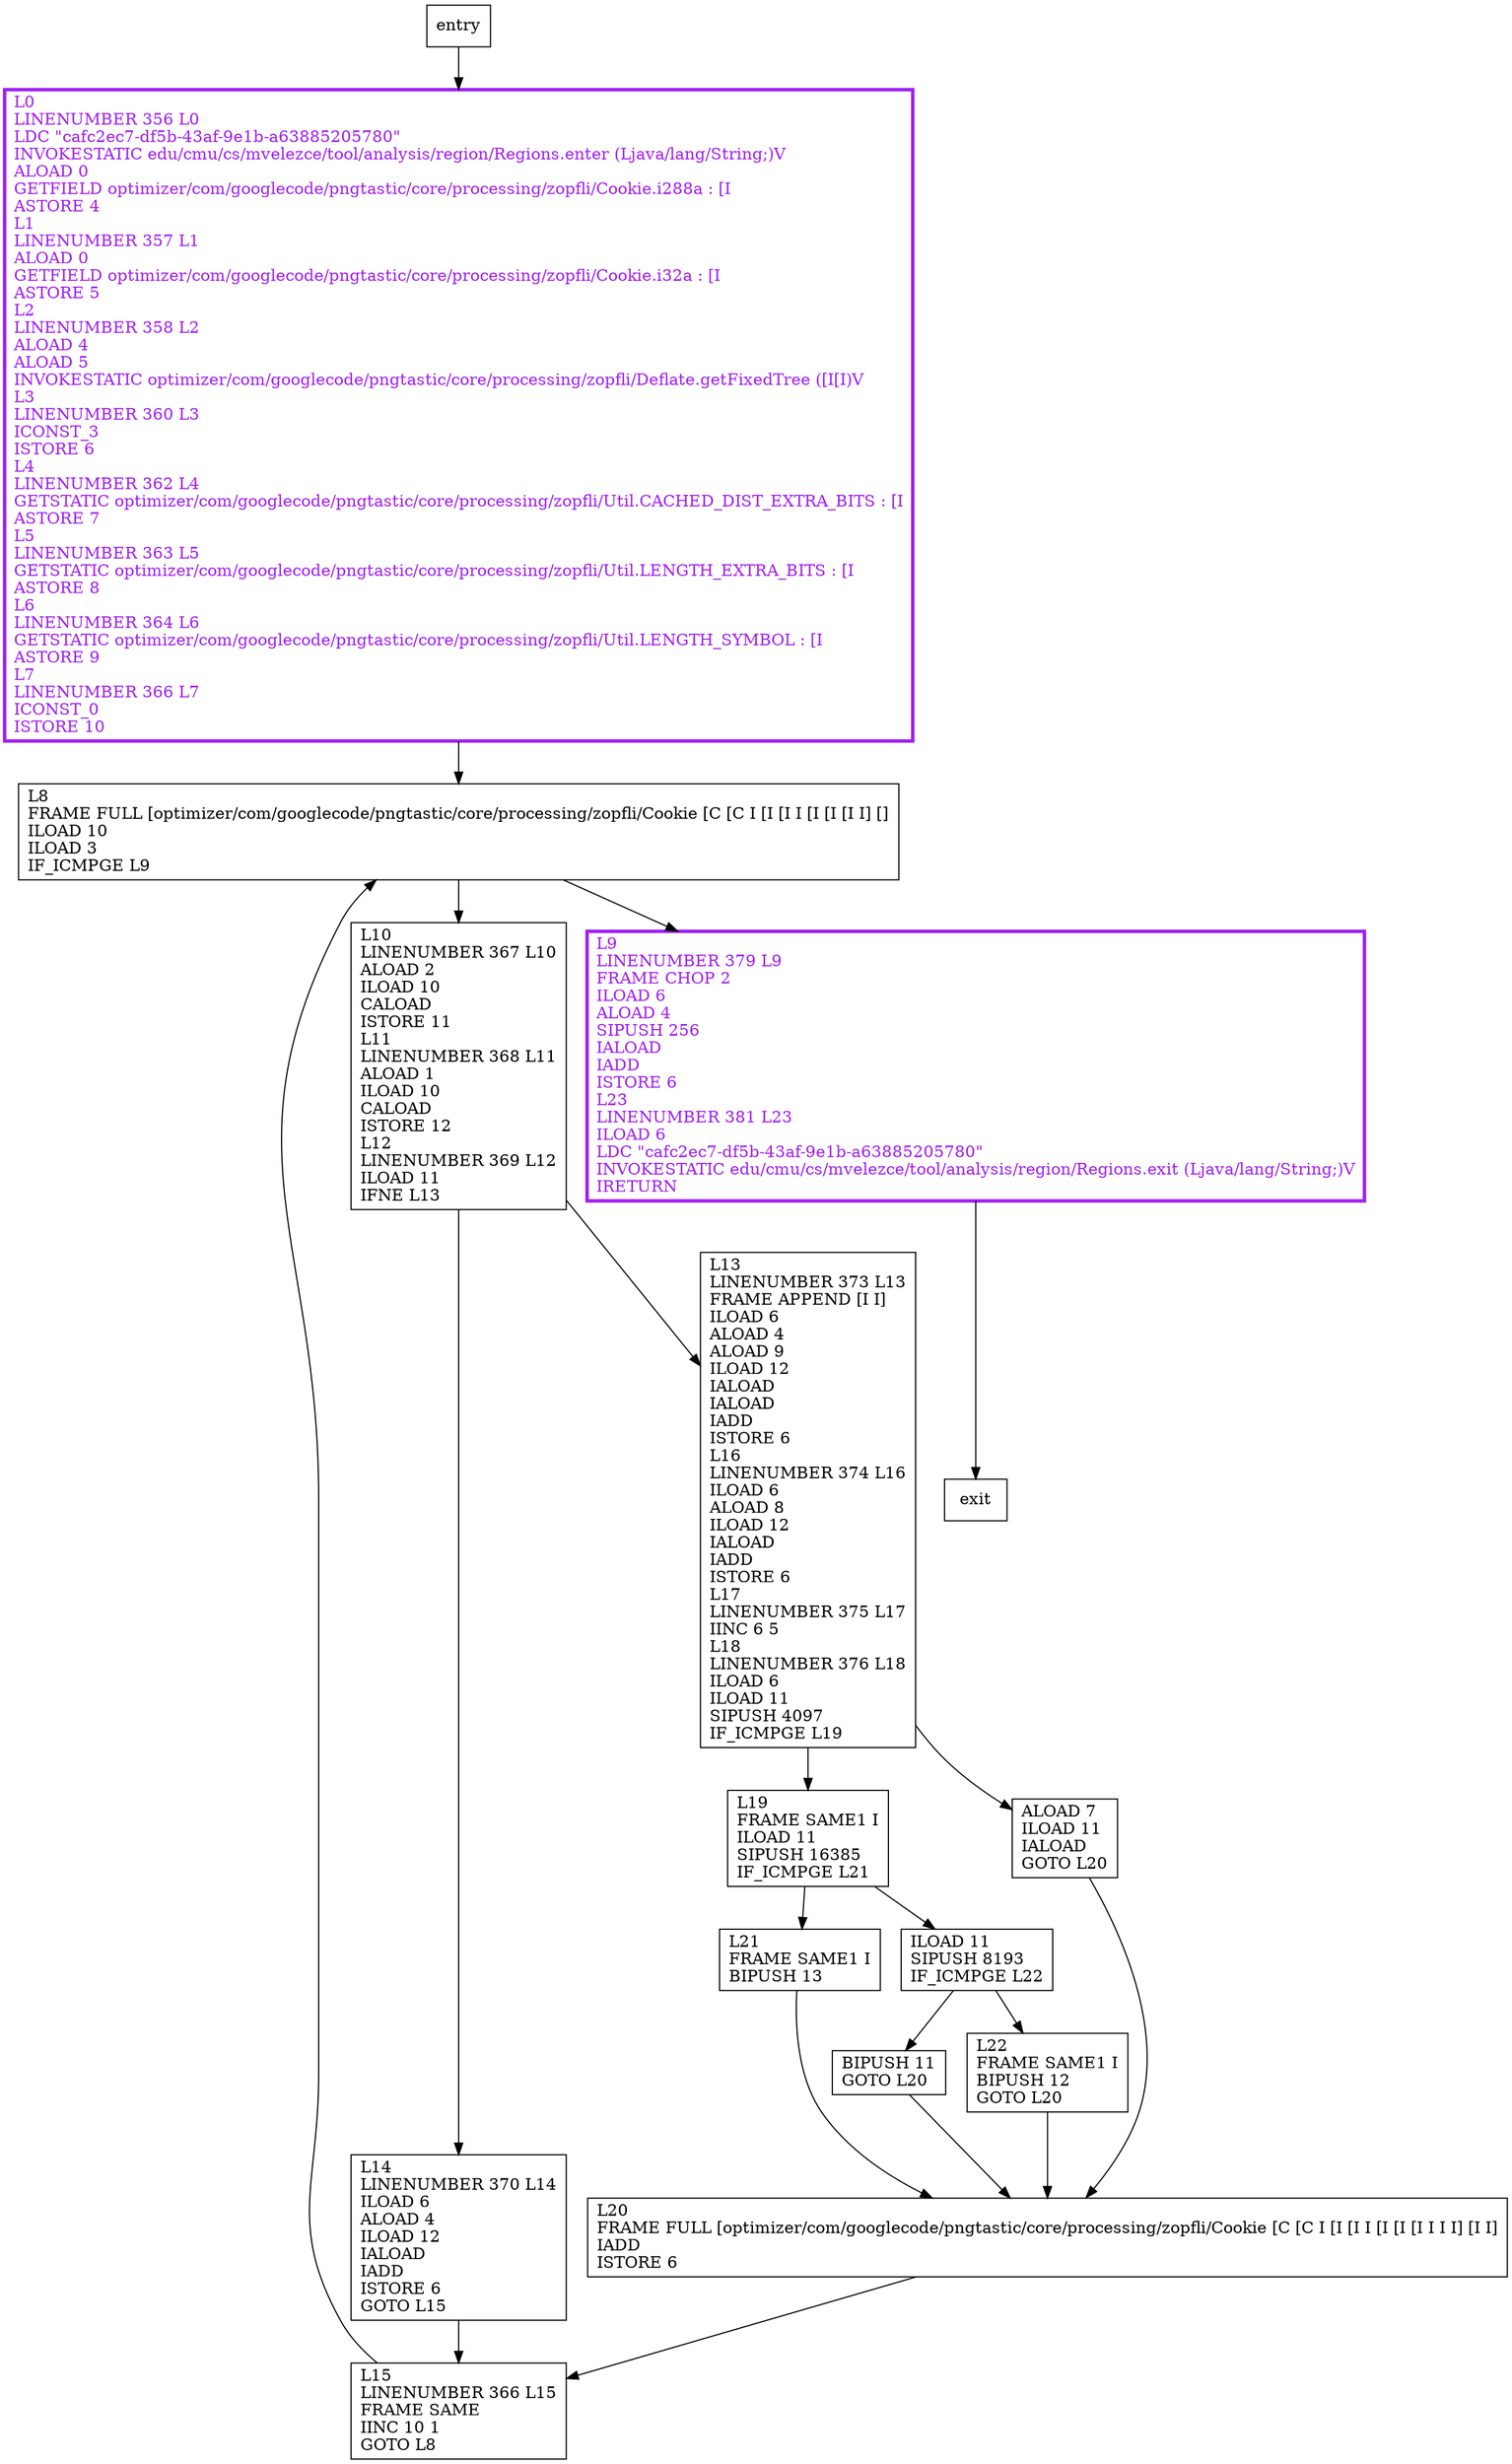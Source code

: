 digraph calculateFixedBlockSize {
node [shape=record];
536671860 [label="L0\lLINENUMBER 356 L0\lLDC \"cafc2ec7-df5b-43af-9e1b-a63885205780\"\lINVOKESTATIC edu/cmu/cs/mvelezce/tool/analysis/region/Regions.enter (Ljava/lang/String;)V\lALOAD 0\lGETFIELD optimizer/com/googlecode/pngtastic/core/processing/zopfli/Cookie.i288a : [I\lASTORE 4\lL1\lLINENUMBER 357 L1\lALOAD 0\lGETFIELD optimizer/com/googlecode/pngtastic/core/processing/zopfli/Cookie.i32a : [I\lASTORE 5\lL2\lLINENUMBER 358 L2\lALOAD 4\lALOAD 5\lINVOKESTATIC optimizer/com/googlecode/pngtastic/core/processing/zopfli/Deflate.getFixedTree ([I[I)V\lL3\lLINENUMBER 360 L3\lICONST_3\lISTORE 6\lL4\lLINENUMBER 362 L4\lGETSTATIC optimizer/com/googlecode/pngtastic/core/processing/zopfli/Util.CACHED_DIST_EXTRA_BITS : [I\lASTORE 7\lL5\lLINENUMBER 363 L5\lGETSTATIC optimizer/com/googlecode/pngtastic/core/processing/zopfli/Util.LENGTH_EXTRA_BITS : [I\lASTORE 8\lL6\lLINENUMBER 364 L6\lGETSTATIC optimizer/com/googlecode/pngtastic/core/processing/zopfli/Util.LENGTH_SYMBOL : [I\lASTORE 9\lL7\lLINENUMBER 366 L7\lICONST_0\lISTORE 10\l"];
2097614581 [label="L10\lLINENUMBER 367 L10\lALOAD 2\lILOAD 10\lCALOAD\lISTORE 11\lL11\lLINENUMBER 368 L11\lALOAD 1\lILOAD 10\lCALOAD\lISTORE 12\lL12\lLINENUMBER 369 L12\lILOAD 11\lIFNE L13\l"];
987950392 [label="L15\lLINENUMBER 366 L15\lFRAME SAME\lIINC 10 1\lGOTO L8\l"];
1143968486 [label="L9\lLINENUMBER 379 L9\lFRAME CHOP 2\lILOAD 6\lALOAD 4\lSIPUSH 256\lIALOAD\lIADD\lISTORE 6\lL23\lLINENUMBER 381 L23\lILOAD 6\lLDC \"cafc2ec7-df5b-43af-9e1b-a63885205780\"\lINVOKESTATIC edu/cmu/cs/mvelezce/tool/analysis/region/Regions.exit (Ljava/lang/String;)V\lIRETURN\l"];
313869647 [label="L21\lFRAME SAME1 I\lBIPUSH 13\l"];
48428832 [label="L14\lLINENUMBER 370 L14\lILOAD 6\lALOAD 4\lILOAD 12\lIALOAD\lIADD\lISTORE 6\lGOTO L15\l"];
2136419383 [label="L19\lFRAME SAME1 I\lILOAD 11\lSIPUSH 16385\lIF_ICMPGE L21\l"];
874981105 [label="BIPUSH 11\lGOTO L20\l"];
2052452680 [label="L13\lLINENUMBER 373 L13\lFRAME APPEND [I I]\lILOAD 6\lALOAD 4\lALOAD 9\lILOAD 12\lIALOAD\lIALOAD\lIADD\lISTORE 6\lL16\lLINENUMBER 374 L16\lILOAD 6\lALOAD 8\lILOAD 12\lIALOAD\lIADD\lISTORE 6\lL17\lLINENUMBER 375 L17\lIINC 6 5\lL18\lLINENUMBER 376 L18\lILOAD 6\lILOAD 11\lSIPUSH 4097\lIF_ICMPGE L19\l"];
719146276 [label="ALOAD 7\lILOAD 11\lIALOAD\lGOTO L20\l"];
1066656936 [label="L20\lFRAME FULL [optimizer/com/googlecode/pngtastic/core/processing/zopfli/Cookie [C [C I [I [I I [I [I [I I I I] [I I]\lIADD\lISTORE 6\l"];
209748487 [label="L8\lFRAME FULL [optimizer/com/googlecode/pngtastic/core/processing/zopfli/Cookie [C [C I [I [I I [I [I [I I] []\lILOAD 10\lILOAD 3\lIF_ICMPGE L9\l"];
1413871034 [label="ILOAD 11\lSIPUSH 8193\lIF_ICMPGE L22\l"];
338765435 [label="L22\lFRAME SAME1 I\lBIPUSH 12\lGOTO L20\l"];
entry;
exit;
536671860 -> 209748487;
2097614581 -> 48428832;
2097614581 -> 2052452680;
987950392 -> 209748487;
1143968486 -> exit;
313869647 -> 1066656936;
entry -> 536671860;
48428832 -> 987950392;
2136419383 -> 1413871034;
2136419383 -> 313869647;
874981105 -> 1066656936;
2052452680 -> 2136419383;
2052452680 -> 719146276;
719146276 -> 1066656936;
1066656936 -> 987950392;
209748487 -> 2097614581;
209748487 -> 1143968486;
1413871034 -> 874981105;
1413871034 -> 338765435;
338765435 -> 1066656936;
536671860[fontcolor="purple", penwidth=3, color="purple"];
1143968486[fontcolor="purple", penwidth=3, color="purple"];
}
